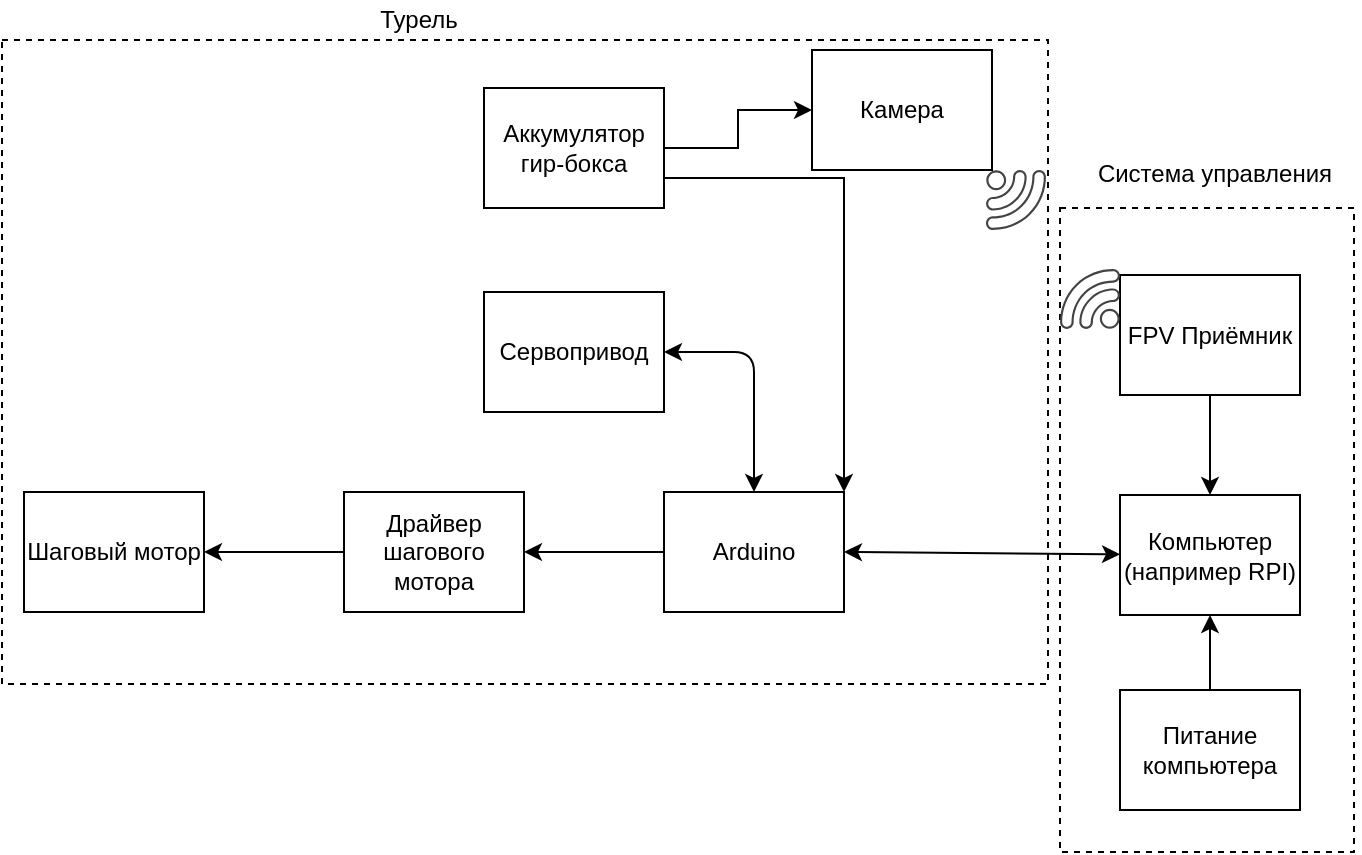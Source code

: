 <mxfile version="14.4.8" type="github">
  <diagram id="rgr_ggMDqa0CBYAi4XXZ" name="Page-1">
    <mxGraphModel dx="1185" dy="662" grid="0" gridSize="10" guides="1" tooltips="1" connect="1" arrows="1" fold="1" page="1" pageScale="1" pageWidth="827" pageHeight="1169" math="0" shadow="0">
      <root>
        <mxCell id="0" />
        <mxCell id="1" parent="0" />
        <mxCell id="A-BF0UujvZgVLAS8JFkz-48" value="" style="rounded=0;whiteSpace=wrap;html=1;dashed=1;" vertex="1" parent="1">
          <mxGeometry x="601" y="391" width="147" height="322" as="geometry" />
        </mxCell>
        <mxCell id="A-BF0UujvZgVLAS8JFkz-47" value="" style="rounded=0;whiteSpace=wrap;html=1;dashed=1;" vertex="1" parent="1">
          <mxGeometry x="72" y="307" width="523" height="322" as="geometry" />
        </mxCell>
        <mxCell id="6oglmZXDybSKQYADPyGO-2" value="" style="rounded=0;whiteSpace=wrap;html=1;" parent="1" vertex="1">
          <mxGeometry x="313" y="433" width="90" height="60" as="geometry" />
        </mxCell>
        <mxCell id="6oglmZXDybSKQYADPyGO-3" value="Сервопривод" style="text;html=1;strokeColor=none;fillColor=none;align=center;verticalAlign=middle;whiteSpace=wrap;rounded=0;" parent="1" vertex="1">
          <mxGeometry x="313" y="433" width="90" height="60" as="geometry" />
        </mxCell>
        <mxCell id="6oglmZXDybSKQYADPyGO-6" value="" style="rounded=0;whiteSpace=wrap;html=1;" parent="1" vertex="1">
          <mxGeometry x="403" y="533" width="90" height="60" as="geometry" />
        </mxCell>
        <mxCell id="6oglmZXDybSKQYADPyGO-10" value="Arduino" style="text;html=1;strokeColor=none;fillColor=none;align=center;verticalAlign=middle;whiteSpace=wrap;rounded=0;" parent="1" vertex="1">
          <mxGeometry x="403" y="533" width="90" height="60" as="geometry" />
        </mxCell>
        <mxCell id="6oglmZXDybSKQYADPyGO-12" value="" style="rounded=0;whiteSpace=wrap;html=1;" parent="1" vertex="1">
          <mxGeometry x="243" y="533" width="90" height="60" as="geometry" />
        </mxCell>
        <mxCell id="6oglmZXDybSKQYADPyGO-14" value="Драйвер шагового мотора" style="text;html=1;strokeColor=none;fillColor=none;align=center;verticalAlign=middle;whiteSpace=wrap;rounded=0;" parent="1" vertex="1">
          <mxGeometry x="243" y="533" width="90" height="60" as="geometry" />
        </mxCell>
        <mxCell id="6oglmZXDybSKQYADPyGO-21" value="" style="endArrow=classic;startArrow=classic;html=1;exitX=1;exitY=0.5;exitDx=0;exitDy=0;entryX=0.5;entryY=0;entryDx=0;entryDy=0;" parent="1" target="6oglmZXDybSKQYADPyGO-10" edge="1">
          <mxGeometry width="50" height="50" relative="1" as="geometry">
            <mxPoint x="403" y="463" as="sourcePoint" />
            <mxPoint x="243" y="613" as="targetPoint" />
            <Array as="points">
              <mxPoint x="448" y="463" />
            </Array>
          </mxGeometry>
        </mxCell>
        <mxCell id="6oglmZXDybSKQYADPyGO-23" value="" style="rounded=0;whiteSpace=wrap;html=1;" parent="1" vertex="1">
          <mxGeometry x="83" y="533" width="90" height="60" as="geometry" />
        </mxCell>
        <mxCell id="6oglmZXDybSKQYADPyGO-25" value="Шаговый мотор" style="text;html=1;strokeColor=none;fillColor=none;align=center;verticalAlign=middle;whiteSpace=wrap;rounded=0;" parent="1" vertex="1">
          <mxGeometry x="83" y="533" width="90" height="60" as="geometry" />
        </mxCell>
        <mxCell id="A-BF0UujvZgVLAS8JFkz-1" value="" style="rounded=0;whiteSpace=wrap;html=1;" vertex="1" parent="1">
          <mxGeometry x="477" y="312" width="90" height="60" as="geometry" />
        </mxCell>
        <mxCell id="A-BF0UujvZgVLAS8JFkz-2" value="Камера" style="text;html=1;strokeColor=none;fillColor=none;align=center;verticalAlign=middle;whiteSpace=wrap;rounded=0;" vertex="1" parent="1">
          <mxGeometry x="477" y="312" width="90" height="60" as="geometry" />
        </mxCell>
        <mxCell id="A-BF0UujvZgVLAS8JFkz-39" value="" style="edgeStyle=orthogonalEdgeStyle;rounded=0;orthogonalLoop=1;jettySize=auto;html=1;" edge="1" parent="1" source="A-BF0UujvZgVLAS8JFkz-3" target="A-BF0UujvZgVLAS8JFkz-2">
          <mxGeometry relative="1" as="geometry" />
        </mxCell>
        <mxCell id="A-BF0UujvZgVLAS8JFkz-41" style="edgeStyle=orthogonalEdgeStyle;rounded=0;orthogonalLoop=1;jettySize=auto;html=1;entryX=1;entryY=0;entryDx=0;entryDy=0;" edge="1" parent="1" source="A-BF0UujvZgVLAS8JFkz-3" target="6oglmZXDybSKQYADPyGO-10">
          <mxGeometry relative="1" as="geometry">
            <Array as="points">
              <mxPoint x="493" y="376" />
            </Array>
          </mxGeometry>
        </mxCell>
        <mxCell id="A-BF0UujvZgVLAS8JFkz-3" value="Аккумулятор гир-бокса" style="rounded=0;whiteSpace=wrap;html=1;" vertex="1" parent="1">
          <mxGeometry x="313" y="331" width="90" height="60" as="geometry" />
        </mxCell>
        <mxCell id="A-BF0UujvZgVLAS8JFkz-10" value="" style="endArrow=classic;startArrow=classic;html=1;exitX=1;exitY=0.5;exitDx=0;exitDy=0;" edge="1" parent="1" source="6oglmZXDybSKQYADPyGO-10" target="A-BF0UujvZgVLAS8JFkz-11">
          <mxGeometry width="50" height="50" relative="1" as="geometry">
            <mxPoint x="323" y="573" as="sourcePoint" />
            <mxPoint x="553" y="563" as="targetPoint" />
          </mxGeometry>
        </mxCell>
        <mxCell id="A-BF0UujvZgVLAS8JFkz-11" value="Компьютер (например RPI)" style="rounded=0;whiteSpace=wrap;html=1;" vertex="1" parent="1">
          <mxGeometry x="631" y="534.5" width="90" height="60" as="geometry" />
        </mxCell>
        <mxCell id="A-BF0UujvZgVLAS8JFkz-27" value="" style="rounded=0;whiteSpace=wrap;html=1;" vertex="1" parent="1">
          <mxGeometry x="631" y="424.5" width="90" height="60" as="geometry" />
        </mxCell>
        <mxCell id="A-BF0UujvZgVLAS8JFkz-28" value="" style="pointerEvents=1;shadow=0;dashed=0;html=1;strokeColor=none;fillColor=#434445;aspect=fixed;labelPosition=center;verticalLabelPosition=bottom;verticalAlign=top;align=center;outlineConnect=0;shape=mxgraph.vvd.wi_fi;direction=south;" vertex="1" parent="1">
          <mxGeometry x="564" y="372" width="30" height="30" as="geometry" />
        </mxCell>
        <mxCell id="A-BF0UujvZgVLAS8JFkz-29" value="" style="pointerEvents=1;shadow=0;dashed=0;html=1;strokeColor=none;fillColor=#434445;aspect=fixed;labelPosition=center;verticalLabelPosition=bottom;verticalAlign=top;align=center;outlineConnect=0;shape=mxgraph.vvd.wi_fi;direction=north;" vertex="1" parent="1">
          <mxGeometry x="601" y="421.5" width="30" height="30" as="geometry" />
        </mxCell>
        <mxCell id="A-BF0UujvZgVLAS8JFkz-38" style="edgeStyle=orthogonalEdgeStyle;rounded=0;orthogonalLoop=1;jettySize=auto;html=1;" edge="1" parent="1" source="A-BF0UujvZgVLAS8JFkz-30" target="A-BF0UujvZgVLAS8JFkz-11">
          <mxGeometry relative="1" as="geometry" />
        </mxCell>
        <mxCell id="A-BF0UujvZgVLAS8JFkz-30" value="FPV Приёмник" style="text;html=1;strokeColor=none;fillColor=none;align=center;verticalAlign=middle;whiteSpace=wrap;rounded=0;" vertex="1" parent="1">
          <mxGeometry x="631" y="424.5" width="90" height="60" as="geometry" />
        </mxCell>
        <mxCell id="A-BF0UujvZgVLAS8JFkz-32" value="" style="endArrow=classic;html=1;exitX=0;exitY=0.5;exitDx=0;exitDy=0;entryX=1;entryY=0.5;entryDx=0;entryDy=0;" edge="1" parent="1" source="6oglmZXDybSKQYADPyGO-10" target="6oglmZXDybSKQYADPyGO-14">
          <mxGeometry width="50" height="50" relative="1" as="geometry">
            <mxPoint x="527" y="618" as="sourcePoint" />
            <mxPoint x="577" y="568" as="targetPoint" />
          </mxGeometry>
        </mxCell>
        <mxCell id="A-BF0UujvZgVLAS8JFkz-34" value="" style="endArrow=classic;html=1;exitX=0;exitY=0.5;exitDx=0;exitDy=0;entryX=1;entryY=0.5;entryDx=0;entryDy=0;" edge="1" parent="1" source="6oglmZXDybSKQYADPyGO-14" target="6oglmZXDybSKQYADPyGO-25">
          <mxGeometry width="50" height="50" relative="1" as="geometry">
            <mxPoint x="413" y="573" as="sourcePoint" />
            <mxPoint x="343" y="573" as="targetPoint" />
          </mxGeometry>
        </mxCell>
        <mxCell id="A-BF0UujvZgVLAS8JFkz-45" style="edgeStyle=orthogonalEdgeStyle;rounded=0;orthogonalLoop=1;jettySize=auto;html=1;entryX=0.5;entryY=1;entryDx=0;entryDy=0;" edge="1" parent="1" source="A-BF0UujvZgVLAS8JFkz-44" target="A-BF0UujvZgVLAS8JFkz-11">
          <mxGeometry relative="1" as="geometry" />
        </mxCell>
        <mxCell id="A-BF0UujvZgVLAS8JFkz-44" value="Питание компьютера" style="rounded=0;whiteSpace=wrap;html=1;" vertex="1" parent="1">
          <mxGeometry x="631" y="632" width="90" height="60" as="geometry" />
        </mxCell>
        <mxCell id="A-BF0UujvZgVLAS8JFkz-49" value="Система управления" style="text;html=1;strokeColor=none;fillColor=none;align=center;verticalAlign=middle;whiteSpace=wrap;rounded=0;dashed=1;" vertex="1" parent="1">
          <mxGeometry x="606" y="364" width="145" height="20" as="geometry" />
        </mxCell>
        <mxCell id="A-BF0UujvZgVLAS8JFkz-50" value="Турель" style="text;html=1;strokeColor=none;fillColor=none;align=center;verticalAlign=middle;whiteSpace=wrap;rounded=0;dashed=1;" vertex="1" parent="1">
          <mxGeometry x="208" y="287" width="145" height="20" as="geometry" />
        </mxCell>
      </root>
    </mxGraphModel>
  </diagram>
</mxfile>
